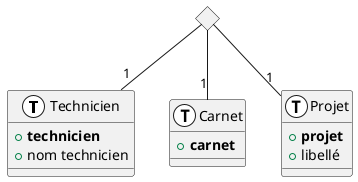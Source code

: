 @startuml "triple_111"

!define Table(x) class "x" << (T,#FFFFFF) >>
!define pk(x) <b>x</b>

Table("Technicien") {
    {field} + pk(technicien)
    {field} + nom technicien
}

diamond N_ARY_0
N_ARY_0 -- "1" "Technicien"
N_ARY_0 -- "1" "Carnet"
N_ARY_0 -- "1" "Projet"

Table("Projet") {
    {field} + pk(projet)
    {field} + libellé
}

Table("Carnet") {
    {field} + pk(carnet)
}

@enduml
